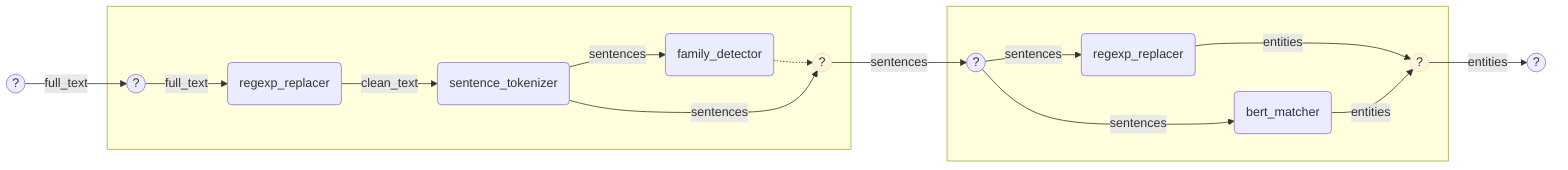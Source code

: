 graph LR

    subgraph " "
    A((?))
    B(regexp_replacer)
    C(sentence_tokenizer)
    E(family_detector)
    F((?)):::io

    A -- full_text --> B
    B -- clean_text --> C
    C -- sentences --> E
    E ~~~ F
    E -.-> F
    C -- sentences --> F

    end


    subgraph " "
    G((?))
    H(regexp_replacer)
    I(bert_matcher)
    J((?)):::io

    G -- sentences --> H
    H ~~~ I
    G -- sentences --> I
    H -- entities --> J
    I -- entities --> J

    end

    K((?))
    K -- full_text--> A
    F -- sentences --> G

    L((?))
    J -- entities --> L

    classDef io fill:#fff4dd,stroke:#edb: